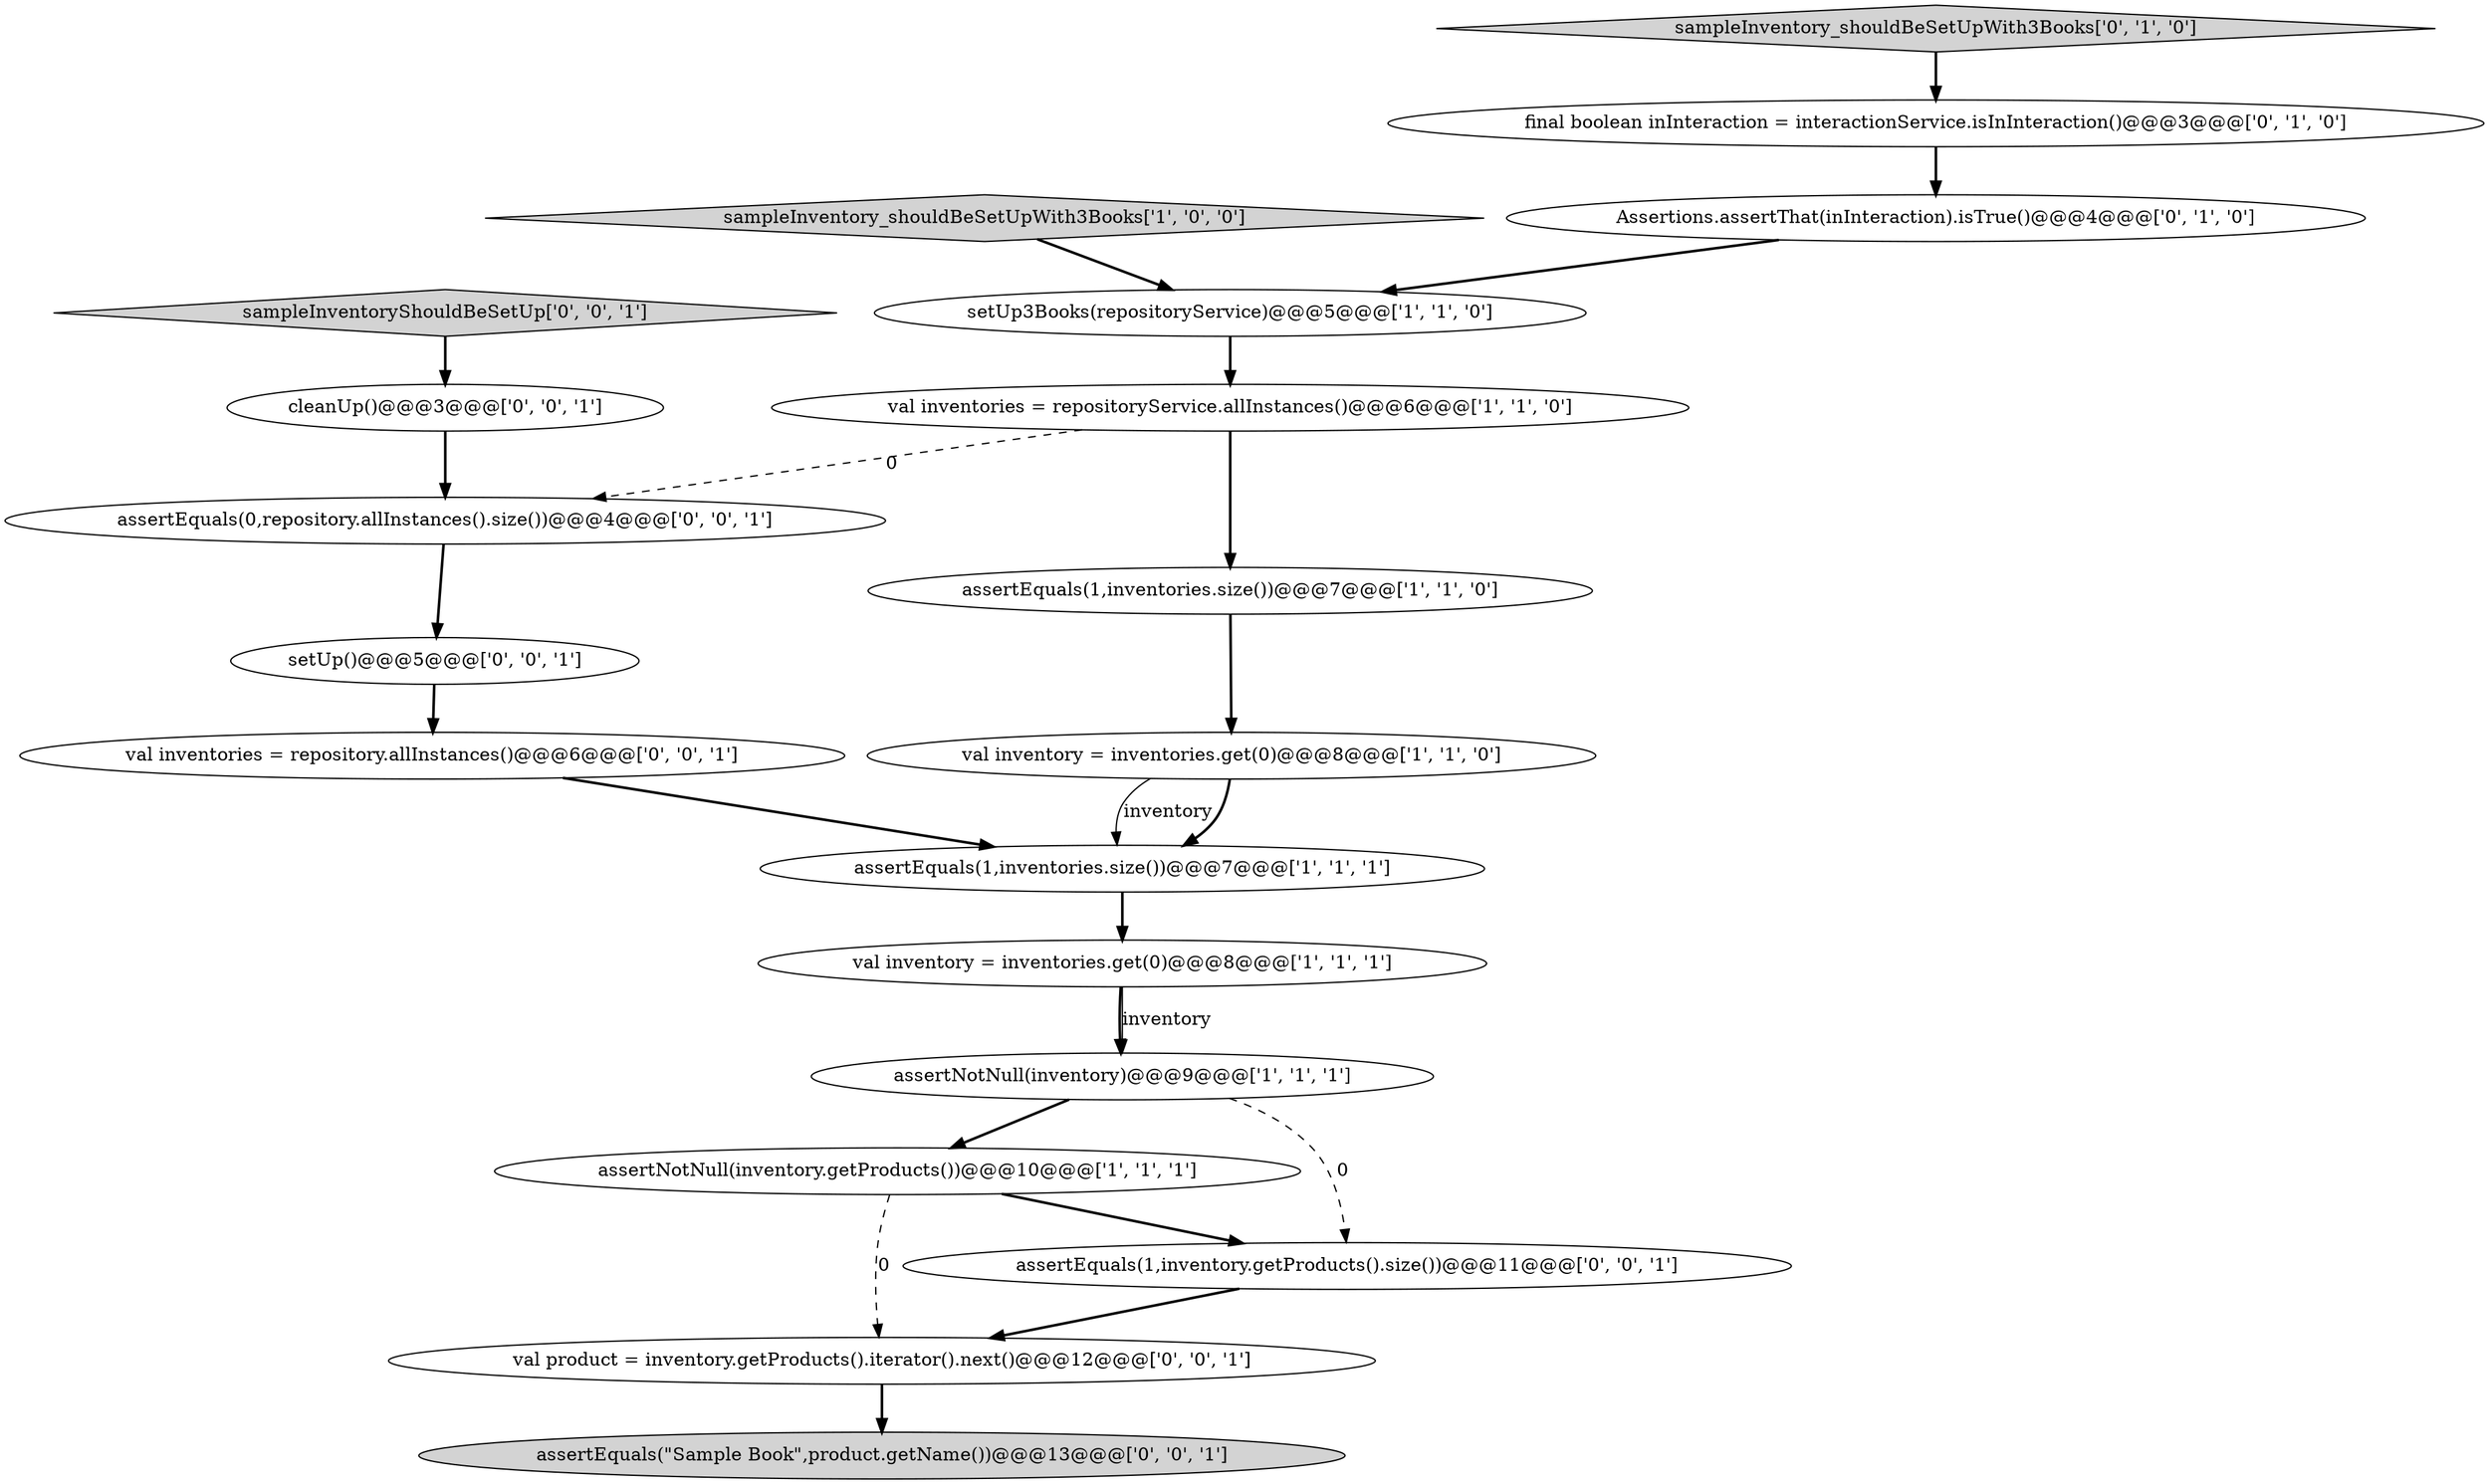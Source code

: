 digraph {
10 [style = filled, label = "final boolean inInteraction = interactionService.isInInteraction()@@@3@@@['0', '1', '0']", fillcolor = white, shape = ellipse image = "AAA1AAABBB2BBB"];
18 [style = filled, label = "assertEquals(0,repository.allInstances().size())@@@4@@@['0', '0', '1']", fillcolor = white, shape = ellipse image = "AAA0AAABBB3BBB"];
17 [style = filled, label = "assertEquals(\"Sample Book\",product.getName())@@@13@@@['0', '0', '1']", fillcolor = lightgray, shape = ellipse image = "AAA0AAABBB3BBB"];
11 [style = filled, label = "Assertions.assertThat(inInteraction).isTrue()@@@4@@@['0', '1', '0']", fillcolor = white, shape = ellipse image = "AAA1AAABBB2BBB"];
9 [style = filled, label = "sampleInventory_shouldBeSetUpWith3Books['0', '1', '0']", fillcolor = lightgray, shape = diamond image = "AAA0AAABBB2BBB"];
7 [style = filled, label = "assertNotNull(inventory.getProducts())@@@10@@@['1', '1', '1']", fillcolor = white, shape = ellipse image = "AAA0AAABBB1BBB"];
0 [style = filled, label = "val inventory = inventories.get(0)@@@8@@@['1', '1', '1']", fillcolor = white, shape = ellipse image = "AAA0AAABBB1BBB"];
15 [style = filled, label = "val inventories = repository.allInstances()@@@6@@@['0', '0', '1']", fillcolor = white, shape = ellipse image = "AAA0AAABBB3BBB"];
19 [style = filled, label = "sampleInventoryShouldBeSetUp['0', '0', '1']", fillcolor = lightgray, shape = diamond image = "AAA0AAABBB3BBB"];
8 [style = filled, label = "val inventories = repositoryService.allInstances()@@@6@@@['1', '1', '0']", fillcolor = white, shape = ellipse image = "AAA0AAABBB1BBB"];
6 [style = filled, label = "assertNotNull(inventory)@@@9@@@['1', '1', '1']", fillcolor = white, shape = ellipse image = "AAA0AAABBB1BBB"];
14 [style = filled, label = "cleanUp()@@@3@@@['0', '0', '1']", fillcolor = white, shape = ellipse image = "AAA0AAABBB3BBB"];
13 [style = filled, label = "val product = inventory.getProducts().iterator().next()@@@12@@@['0', '0', '1']", fillcolor = white, shape = ellipse image = "AAA0AAABBB3BBB"];
4 [style = filled, label = "assertEquals(1,inventories.size())@@@7@@@['1', '1', '1']", fillcolor = white, shape = ellipse image = "AAA0AAABBB1BBB"];
12 [style = filled, label = "setUp()@@@5@@@['0', '0', '1']", fillcolor = white, shape = ellipse image = "AAA0AAABBB3BBB"];
16 [style = filled, label = "assertEquals(1,inventory.getProducts().size())@@@11@@@['0', '0', '1']", fillcolor = white, shape = ellipse image = "AAA0AAABBB3BBB"];
5 [style = filled, label = "sampleInventory_shouldBeSetUpWith3Books['1', '0', '0']", fillcolor = lightgray, shape = diamond image = "AAA0AAABBB1BBB"];
1 [style = filled, label = "assertEquals(1,inventories.size())@@@7@@@['1', '1', '0']", fillcolor = white, shape = ellipse image = "AAA0AAABBB1BBB"];
2 [style = filled, label = "setUp3Books(repositoryService)@@@5@@@['1', '1', '0']", fillcolor = white, shape = ellipse image = "AAA0AAABBB1BBB"];
3 [style = filled, label = "val inventory = inventories.get(0)@@@8@@@['1', '1', '0']", fillcolor = white, shape = ellipse image = "AAA0AAABBB1BBB"];
0->6 [style = bold, label=""];
5->2 [style = bold, label=""];
8->18 [style = dashed, label="0"];
14->18 [style = bold, label=""];
13->17 [style = bold, label=""];
12->15 [style = bold, label=""];
15->4 [style = bold, label=""];
7->16 [style = bold, label=""];
10->11 [style = bold, label=""];
16->13 [style = bold, label=""];
7->13 [style = dashed, label="0"];
11->2 [style = bold, label=""];
2->8 [style = bold, label=""];
8->1 [style = bold, label=""];
1->3 [style = bold, label=""];
6->16 [style = dashed, label="0"];
0->6 [style = solid, label="inventory"];
19->14 [style = bold, label=""];
18->12 [style = bold, label=""];
6->7 [style = bold, label=""];
3->4 [style = solid, label="inventory"];
3->4 [style = bold, label=""];
4->0 [style = bold, label=""];
9->10 [style = bold, label=""];
}

